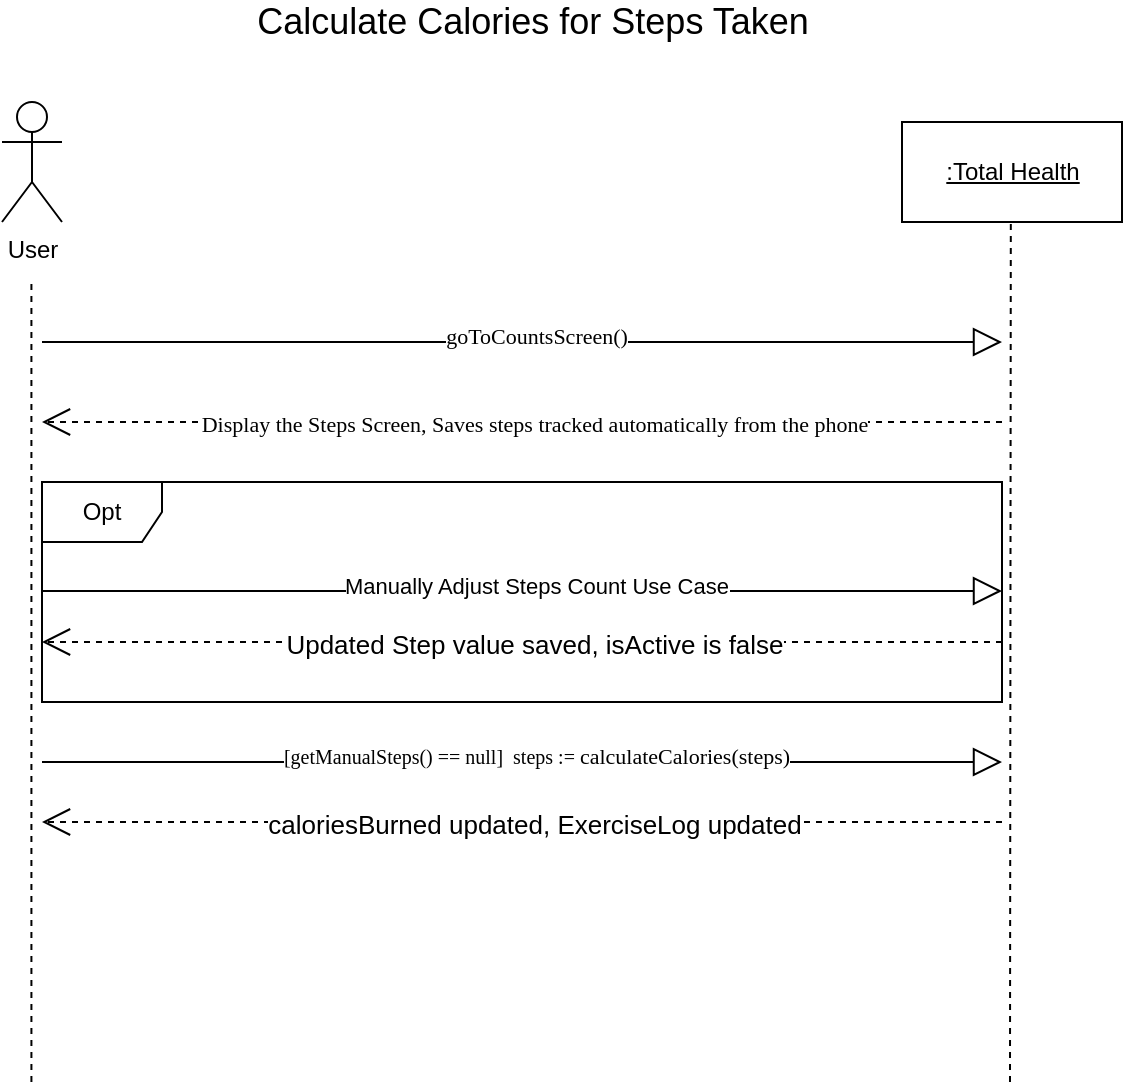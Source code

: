 <mxfile version="15.9.6" type="github">
  <diagram id="fsKUEpt00cAQXqf5Vs6Y" name="Page-1">
    <mxGraphModel dx="1038" dy="536" grid="1" gridSize="10" guides="1" tooltips="1" connect="1" arrows="1" fold="1" page="1" pageScale="1" pageWidth="850" pageHeight="1100" math="0" shadow="0">
      <root>
        <mxCell id="0" />
        <mxCell id="1" parent="0" />
        <mxCell id="AeRmqWr-njSh5KbgX54H-4" value="Opt" style="shape=umlFrame;whiteSpace=wrap;html=1;" parent="1" vertex="1">
          <mxGeometry x="170" y="320" width="480" height="110" as="geometry" />
        </mxCell>
        <mxCell id="f-GdbEtR7hPHFlpdBjNb-2" value="User" style="shape=umlActor;verticalLabelPosition=bottom;verticalAlign=top;html=1;" parent="1" vertex="1">
          <mxGeometry x="150" y="130" width="30" height="60" as="geometry" />
        </mxCell>
        <mxCell id="f-GdbEtR7hPHFlpdBjNb-3" value="&lt;u&gt;:Total Health&lt;br&gt;&lt;/u&gt;" style="html=1;" parent="1" vertex="1">
          <mxGeometry x="600" y="140" width="110" height="50" as="geometry" />
        </mxCell>
        <mxCell id="f-GdbEtR7hPHFlpdBjNb-6" value="" style="endArrow=none;dashed=1;html=1;rounded=0;" parent="1" edge="1">
          <mxGeometry width="50" height="50" relative="1" as="geometry">
            <mxPoint x="164.71" y="620" as="sourcePoint" />
            <mxPoint x="164.71" y="220" as="targetPoint" />
          </mxGeometry>
        </mxCell>
        <mxCell id="f-GdbEtR7hPHFlpdBjNb-7" value="" style="endArrow=none;dashed=1;html=1;rounded=0;" parent="1" edge="1">
          <mxGeometry width="50" height="50" relative="1" as="geometry">
            <mxPoint x="654" y="620" as="sourcePoint" />
            <mxPoint x="654.41" y="190" as="targetPoint" />
          </mxGeometry>
        </mxCell>
        <mxCell id="HUZn96XeafT8EaWSQdzz-2" value="" style="endArrow=open;endFill=1;endSize=12;html=1;rounded=0;dashed=1;" parent="1" edge="1">
          <mxGeometry width="160" relative="1" as="geometry">
            <mxPoint x="650" y="290" as="sourcePoint" />
            <mxPoint x="170" y="290" as="targetPoint" />
          </mxGeometry>
        </mxCell>
        <mxCell id="HUZn96XeafT8EaWSQdzz-3" value="&lt;div&gt;&lt;font style=&quot;font-size: 11px&quot; face=&quot;Georgia&quot;&gt;&lt;span style=&quot;color: rgb(0 , 0 , 0) ; font-weight: normal ; text-decoration: none ; font-style: normal&quot;&gt;Display the Steps Screen, Saves steps tracked automatically from the phone&lt;/span&gt;&lt;/font&gt;&lt;/div&gt;" style="edgeLabel;html=1;align=center;verticalAlign=middle;resizable=0;points=[];" parent="HUZn96XeafT8EaWSQdzz-2" vertex="1" connectable="0">
          <mxGeometry x="-0.025" y="1" relative="1" as="geometry">
            <mxPoint as="offset" />
          </mxGeometry>
        </mxCell>
        <mxCell id="HUZn96XeafT8EaWSQdzz-4" value="" style="endArrow=block;endFill=0;endSize=12;html=1;rounded=0;" parent="1" edge="1">
          <mxGeometry width="160" relative="1" as="geometry">
            <mxPoint x="170" y="250" as="sourcePoint" />
            <mxPoint x="650" y="250" as="targetPoint" />
          </mxGeometry>
        </mxCell>
        <mxCell id="HUZn96XeafT8EaWSQdzz-5" value="&lt;font face=&quot;Georgia&quot;&gt;goToCountsScreen()&lt;/font&gt;" style="edgeLabel;html=1;align=center;verticalAlign=middle;resizable=0;points=[];" parent="HUZn96XeafT8EaWSQdzz-4" vertex="1" connectable="0">
          <mxGeometry x="0.028" y="3" relative="1" as="geometry">
            <mxPoint as="offset" />
          </mxGeometry>
        </mxCell>
        <mxCell id="HUZn96XeafT8EaWSQdzz-7" value="" style="endArrow=block;endFill=0;endSize=12;html=1;rounded=0;" parent="1" edge="1">
          <mxGeometry width="160" relative="1" as="geometry">
            <mxPoint x="170" y="374.5" as="sourcePoint" />
            <mxPoint x="650.0" y="374.5" as="targetPoint" />
          </mxGeometry>
        </mxCell>
        <mxCell id="HUZn96XeafT8EaWSQdzz-8" value="Manually Adjust Steps Count Use Case" style="edgeLabel;html=1;align=center;verticalAlign=middle;resizable=0;points=[];" parent="HUZn96XeafT8EaWSQdzz-7" vertex="1" connectable="0">
          <mxGeometry x="0.028" y="3" relative="1" as="geometry">
            <mxPoint as="offset" />
          </mxGeometry>
        </mxCell>
        <mxCell id="HUZn96XeafT8EaWSQdzz-11" value="" style="endArrow=open;endFill=1;endSize=12;html=1;rounded=0;dashed=1;" parent="1" edge="1">
          <mxGeometry width="160" relative="1" as="geometry">
            <mxPoint x="650.0" y="490" as="sourcePoint" />
            <mxPoint x="170" y="490" as="targetPoint" />
          </mxGeometry>
        </mxCell>
        <mxCell id="HUZn96XeafT8EaWSQdzz-12" value="&lt;span style=&quot;font-size: 13px ; color: #000000 ; font-weight: normal ; text-decoration: none ; font-family: &amp;#34;arial&amp;#34; ; font-style: normal&quot;&gt;caloriesBurned updated, ExerciseLog updated&lt;/span&gt;" style="edgeLabel;html=1;align=center;verticalAlign=middle;resizable=0;points=[];" parent="HUZn96XeafT8EaWSQdzz-11" vertex="1" connectable="0">
          <mxGeometry x="-0.025" y="1" relative="1" as="geometry">
            <mxPoint as="offset" />
          </mxGeometry>
        </mxCell>
        <mxCell id="_Mc5-pRsNnmtWUL67R08-1" value="&lt;font style=&quot;font-size: 18px&quot;&gt;Calculate Calories for Steps Taken&lt;br&gt;&lt;/font&gt;" style="text;html=1;align=center;verticalAlign=middle;resizable=0;points=[];autosize=1;strokeColor=none;fillColor=none;" parent="1" vertex="1">
          <mxGeometry x="270" y="80" width="290" height="20" as="geometry" />
        </mxCell>
        <mxCell id="AeRmqWr-njSh5KbgX54H-2" value="" style="endArrow=block;endFill=0;endSize=12;html=1;rounded=0;" parent="1" edge="1">
          <mxGeometry width="160" relative="1" as="geometry">
            <mxPoint x="170" y="460" as="sourcePoint" />
            <mxPoint x="650.0" y="460" as="targetPoint" />
          </mxGeometry>
        </mxCell>
        <mxCell id="AeRmqWr-njSh5KbgX54H-3" value="&lt;font style=&quot;font-size: 10px&quot; face=&quot;Georgia&quot;&gt;[getManualSteps() == null]&amp;nbsp; steps := &lt;/font&gt;&lt;font face=&quot;Georgia&quot;&gt;calculateCalories(steps)&lt;/font&gt;" style="edgeLabel;html=1;align=center;verticalAlign=middle;resizable=0;points=[];" parent="AeRmqWr-njSh5KbgX54H-2" vertex="1" connectable="0">
          <mxGeometry x="0.028" y="3" relative="1" as="geometry">
            <mxPoint as="offset" />
          </mxGeometry>
        </mxCell>
        <mxCell id="AeRmqWr-njSh5KbgX54H-5" value="" style="endArrow=open;endFill=1;endSize=12;html=1;rounded=0;dashed=1;" parent="1" edge="1">
          <mxGeometry width="160" relative="1" as="geometry">
            <mxPoint x="650.0" y="400" as="sourcePoint" />
            <mxPoint x="170" y="400" as="targetPoint" />
          </mxGeometry>
        </mxCell>
        <mxCell id="AeRmqWr-njSh5KbgX54H-6" value="&lt;span style=&quot;font-size: 13px ; color: #000000 ; font-weight: normal ; text-decoration: none ; font-family: &amp;#34;arial&amp;#34; ; font-style: normal&quot;&gt;Updated Step value saved, isActive is false&lt;/span&gt;" style="edgeLabel;html=1;align=center;verticalAlign=middle;resizable=0;points=[];" parent="AeRmqWr-njSh5KbgX54H-5" vertex="1" connectable="0">
          <mxGeometry x="-0.025" y="1" relative="1" as="geometry">
            <mxPoint as="offset" />
          </mxGeometry>
        </mxCell>
      </root>
    </mxGraphModel>
  </diagram>
</mxfile>
